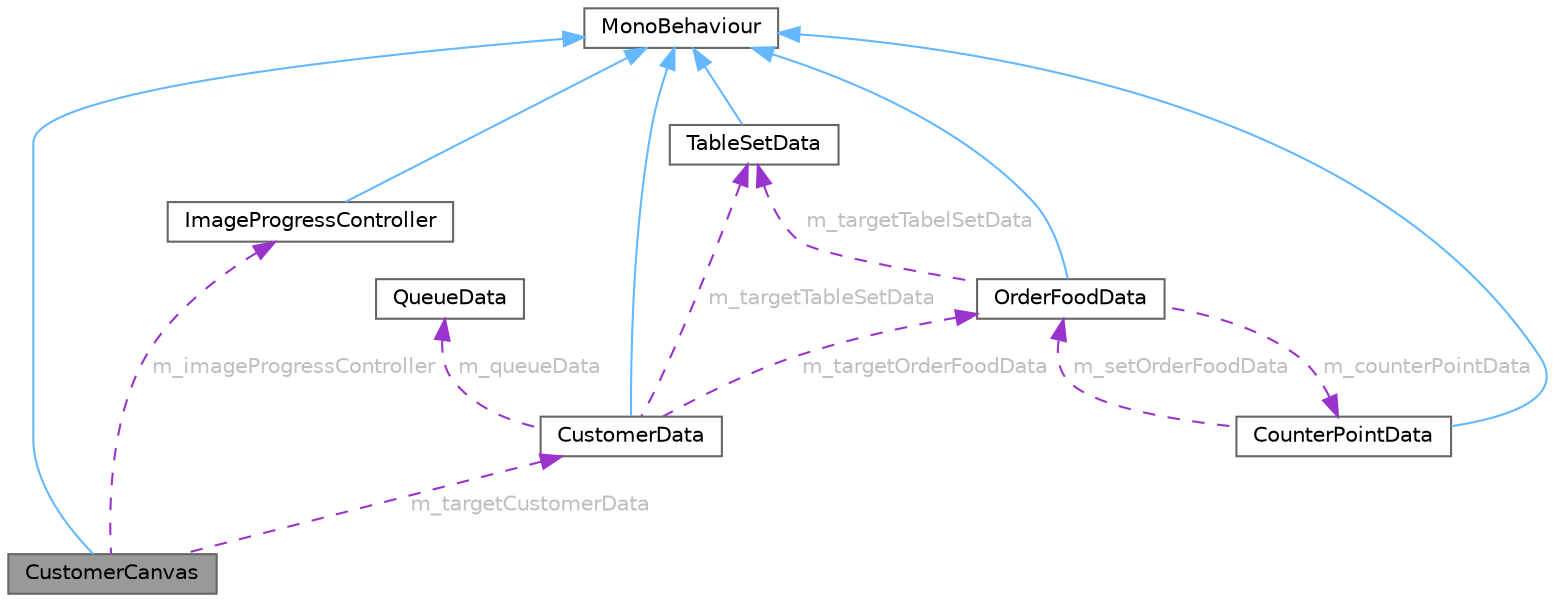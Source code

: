 digraph "CustomerCanvas"
{
 // LATEX_PDF_SIZE
  bgcolor="transparent";
  edge [fontname=Helvetica,fontsize=10,labelfontname=Helvetica,labelfontsize=10];
  node [fontname=Helvetica,fontsize=10,shape=box,height=0.2,width=0.4];
  Node1 [id="Node000001",label="CustomerCanvas",height=0.2,width=0.4,color="gray40", fillcolor="grey60", style="filled", fontcolor="black",tooltip="客UIを管理するクラス @detail 頭上に怒りゲージと求めている料理を表示する"];
  Node2 -> Node1 [id="edge1_Node000001_Node000002",dir="back",color="steelblue1",style="solid",tooltip=" "];
  Node2 [id="Node000002",label="MonoBehaviour",height=0.2,width=0.4,color="gray40", fillcolor="white", style="filled",tooltip=" "];
  Node3 -> Node1 [id="edge2_Node000001_Node000003",dir="back",color="darkorchid3",style="dashed",tooltip=" ",label=" m_imageProgressController",fontcolor="grey" ];
  Node3 [id="Node000003",label="ImageProgressController",height=0.2,width=0.4,color="gray40", fillcolor="white", style="filled",URL="$class_image_progress_controller.html",tooltip=" "];
  Node2 -> Node3 [id="edge3_Node000003_Node000002",dir="back",color="steelblue1",style="solid",tooltip=" "];
  Node4 -> Node1 [id="edge4_Node000001_Node000004",dir="back",color="darkorchid3",style="dashed",tooltip=" ",label=" m_targetCustomerData",fontcolor="grey" ];
  Node4 [id="Node000004",label="CustomerData",height=0.2,width=0.4,color="gray40", fillcolor="white", style="filled",URL="$class_customer_data.html",tooltip="客情報を管理するクラス"];
  Node2 -> Node4 [id="edge5_Node000004_Node000002",dir="back",color="steelblue1",style="solid",tooltip=" "];
  Node5 -> Node4 [id="edge6_Node000004_Node000005",dir="back",color="darkorchid3",style="dashed",tooltip=" ",label=" m_targetOrderFoodData",fontcolor="grey" ];
  Node5 [id="Node000005",label="OrderFoodData",height=0.2,width=0.4,color="gray40", fillcolor="white", style="filled",URL="$class_order_food_data.html",tooltip=" "];
  Node2 -> Node5 [id="edge7_Node000005_Node000002",dir="back",color="steelblue1",style="solid",tooltip=" "];
  Node6 -> Node5 [id="edge8_Node000005_Node000006",dir="back",color="darkorchid3",style="dashed",tooltip=" ",label=" m_targetTabelSetData",fontcolor="grey" ];
  Node6 [id="Node000006",label="TableSetData",height=0.2,width=0.4,color="gray40", fillcolor="white", style="filled",URL="$class_table_set_data.html",tooltip=" "];
  Node2 -> Node6 [id="edge9_Node000006_Node000002",dir="back",color="steelblue1",style="solid",tooltip=" "];
  Node7 -> Node5 [id="edge10_Node000005_Node000007",dir="back",color="darkorchid3",style="dashed",tooltip=" ",label=" m_counterPointData",fontcolor="grey" ];
  Node7 [id="Node000007",label="CounterPointData",height=0.2,width=0.4,color="gray40", fillcolor="white", style="filled",URL="$class_counter_point_data.html",tooltip=" "];
  Node2 -> Node7 [id="edge11_Node000007_Node000002",dir="back",color="steelblue1",style="solid",tooltip=" "];
  Node5 -> Node7 [id="edge12_Node000007_Node000005",dir="back",color="darkorchid3",style="dashed",tooltip=" ",label=" m_setOrderFoodData",fontcolor="grey" ];
  Node6 -> Node4 [id="edge13_Node000004_Node000006",dir="back",color="darkorchid3",style="dashed",tooltip=" ",label=" m_targetTableSetData",fontcolor="grey" ];
  Node8 -> Node4 [id="edge14_Node000004_Node000008",dir="back",color="darkorchid3",style="dashed",tooltip=" ",label=" m_queueData",fontcolor="grey" ];
  Node8 [id="Node000008",label="QueueData",height=0.2,width=0.4,color="gray40", fillcolor="white", style="filled",URL="$class_queue_data.html",tooltip=" "];
}
